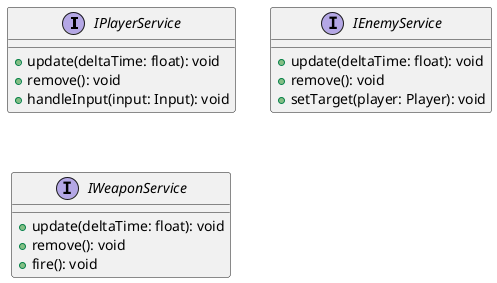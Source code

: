 @startuml
interface IPlayerService {
  + update(deltaTime: float): void
  + remove(): void
  + handleInput(input: Input): void
}

interface IEnemyService {
  + update(deltaTime: float): void
  + remove(): void
  + setTarget(player: Player): void
}
interface IWeaponService {
  + update(deltaTime: float): void
  + remove(): void
  + fire(): void
}
@enduml


